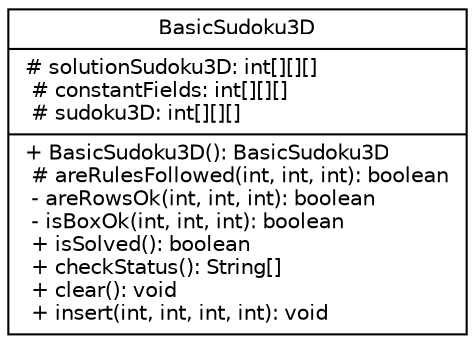 digraph G {
    fontname = "Bitstream Vera Sans"
    fontsize = 8

    node [
        fontname = "Bitstream Vera Sans"
        fontsize = 10
        shape = "record"
    ]

    edge [
        fontname = "Bitstream Vera Sans"
        fontsize = 10
    ]

    subgraph packagemodel{

        label = "Package model"

        BasicSudoku3D [
            label = "{BasicSudoku3D|\
                # solutionSudoku3D: int[][][]\l\
                # constantFields: int[][][]\l\
                # sudoku3D: int[][][]\l|\
                + BasicSudoku3D(): BasicSudoku3D\l\
                # areRulesFollowed(int, int, int): boolean\l\
                - areRowsOk(int, int, int): boolean\l\
                - isBoxOk(int, int, int): boolean\l\
                + isSolved(): boolean\l\
                + checkStatus(): String[]\l\
                + clear(): void\l\
                + insert(int, int, int, int): void\l}"
        ]
    }
}
